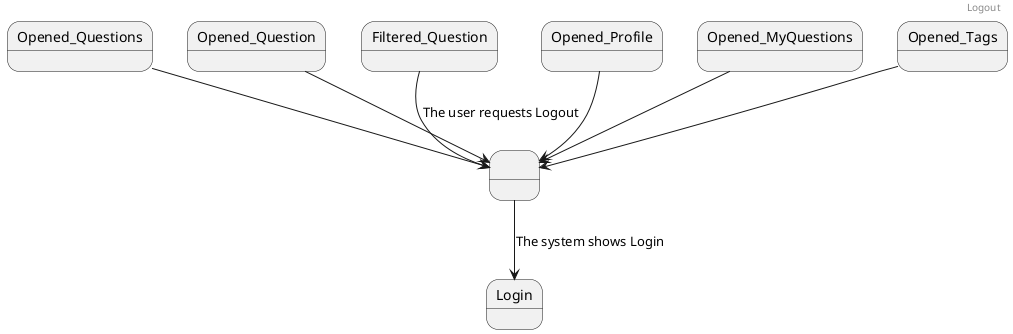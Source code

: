 @startuml

header Logout

state " " as Logout

Opened_Questions --> Logout
Opened_Question --> Logout
Filtered_Question --> Logout : The user requests Logout
Opened_Profile -down-> Logout
Opened_MyQuestions -down-> Logout
Opened_Tags -down-> Logout
Logout -down-> Login : The system shows Login

@enduml
